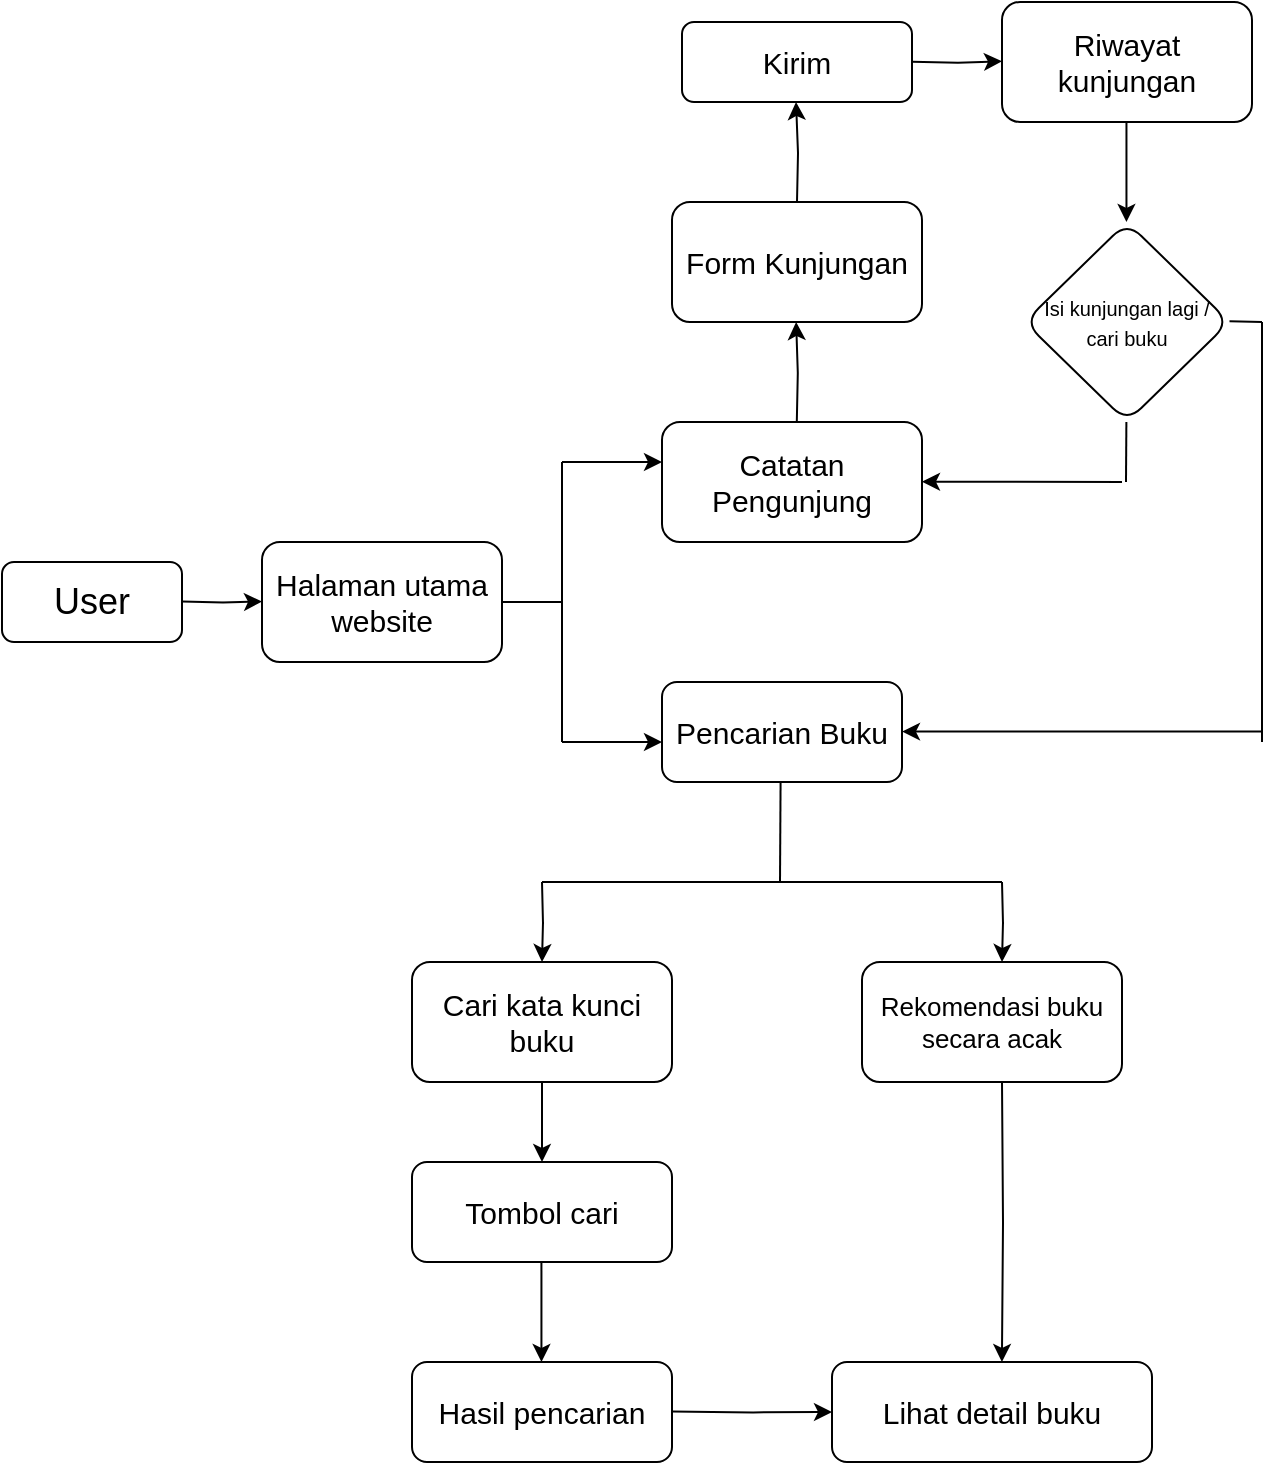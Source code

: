 <mxfile version="23.0.0" type="github">
  <diagram name="Page-1" id="k3lMWTFjlu2Pv2HnePQu">
    <mxGraphModel dx="1035" dy="551" grid="1" gridSize="10" guides="1" tooltips="1" connect="1" arrows="1" fold="1" page="1" pageScale="1" pageWidth="850" pageHeight="1100" math="0" shadow="0">
      <root>
        <mxCell id="0" />
        <mxCell id="1" parent="0" />
        <mxCell id="ThSjzOqPM37G3B35xQ5C-11" value="" style="edgeStyle=orthogonalEdgeStyle;rounded=0;orthogonalLoop=1;jettySize=auto;html=1;" edge="1" parent="1">
          <mxGeometry relative="1" as="geometry">
            <mxPoint x="180" y="449.74" as="sourcePoint" />
            <mxPoint x="220" y="449.74" as="targetPoint" />
          </mxGeometry>
        </mxCell>
        <mxCell id="ThSjzOqPM37G3B35xQ5C-9" value="&lt;font style=&quot;font-size: 18px;&quot;&gt;User&lt;/font&gt;" style="rounded=1;whiteSpace=wrap;html=1;" vertex="1" parent="1">
          <mxGeometry x="90" y="430" width="90" height="40" as="geometry" />
        </mxCell>
        <mxCell id="ThSjzOqPM37G3B35xQ5C-10" value="&lt;font style=&quot;font-size: 15px;&quot;&gt;Halaman utama website&lt;/font&gt;" style="rounded=1;whiteSpace=wrap;html=1;" vertex="1" parent="1">
          <mxGeometry x="220" y="420" width="120" height="60" as="geometry" />
        </mxCell>
        <mxCell id="ThSjzOqPM37G3B35xQ5C-14" value="&lt;span style=&quot;font-size: 15px;&quot;&gt;Pencarian Buku&lt;/span&gt;" style="rounded=1;whiteSpace=wrap;html=1;" vertex="1" parent="1">
          <mxGeometry x="420" y="490" width="120" height="50" as="geometry" />
        </mxCell>
        <mxCell id="ThSjzOqPM37G3B35xQ5C-20" value="" style="endArrow=none;html=1;rounded=0;exitX=1;exitY=0.5;exitDx=0;exitDy=0;" edge="1" parent="1" source="ThSjzOqPM37G3B35xQ5C-10">
          <mxGeometry width="50" height="50" relative="1" as="geometry">
            <mxPoint x="360" y="440" as="sourcePoint" />
            <mxPoint x="370" y="450" as="targetPoint" />
          </mxGeometry>
        </mxCell>
        <mxCell id="ThSjzOqPM37G3B35xQ5C-21" value="" style="endArrow=none;html=1;rounded=0;" edge="1" parent="1">
          <mxGeometry width="50" height="50" relative="1" as="geometry">
            <mxPoint x="370" y="520" as="sourcePoint" />
            <mxPoint x="370" y="380" as="targetPoint" />
          </mxGeometry>
        </mxCell>
        <mxCell id="ThSjzOqPM37G3B35xQ5C-28" value="" style="edgeStyle=orthogonalEdgeStyle;rounded=0;orthogonalLoop=1;jettySize=auto;html=1;" edge="1" parent="1">
          <mxGeometry relative="1" as="geometry">
            <mxPoint x="487.4" y="360" as="sourcePoint" />
            <mxPoint x="487.07" y="310" as="targetPoint" />
          </mxGeometry>
        </mxCell>
        <mxCell id="ThSjzOqPM37G3B35xQ5C-22" value="&lt;span style=&quot;font-size: 15px;&quot;&gt;Catatan Pengunjung&lt;/span&gt;" style="rounded=1;whiteSpace=wrap;html=1;" vertex="1" parent="1">
          <mxGeometry x="420" y="360" width="130" height="60" as="geometry" />
        </mxCell>
        <mxCell id="ThSjzOqPM37G3B35xQ5C-25" value="" style="edgeStyle=orthogonalEdgeStyle;rounded=0;orthogonalLoop=1;jettySize=auto;html=1;" edge="1" parent="1">
          <mxGeometry relative="1" as="geometry">
            <mxPoint x="370" y="380" as="sourcePoint" />
            <mxPoint x="420" y="380" as="targetPoint" />
          </mxGeometry>
        </mxCell>
        <mxCell id="ThSjzOqPM37G3B35xQ5C-26" value="" style="edgeStyle=orthogonalEdgeStyle;rounded=0;orthogonalLoop=1;jettySize=auto;html=1;" edge="1" parent="1">
          <mxGeometry relative="1" as="geometry">
            <mxPoint x="370" y="520" as="sourcePoint" />
            <mxPoint x="420" y="520" as="targetPoint" />
          </mxGeometry>
        </mxCell>
        <mxCell id="ThSjzOqPM37G3B35xQ5C-31" value="" style="edgeStyle=orthogonalEdgeStyle;rounded=0;orthogonalLoop=1;jettySize=auto;html=1;" edge="1" parent="1">
          <mxGeometry relative="1" as="geometry">
            <mxPoint x="487.5" y="250" as="sourcePoint" />
            <mxPoint x="487.014" y="200" as="targetPoint" />
          </mxGeometry>
        </mxCell>
        <mxCell id="ThSjzOqPM37G3B35xQ5C-27" value="&lt;span style=&quot;font-size: 15px;&quot;&gt;Form Kunjungan&lt;/span&gt;" style="rounded=1;whiteSpace=wrap;html=1;" vertex="1" parent="1">
          <mxGeometry x="425" y="250" width="125" height="60" as="geometry" />
        </mxCell>
        <mxCell id="ThSjzOqPM37G3B35xQ5C-30" value="&lt;span style=&quot;font-size: 15px;&quot;&gt;Kirim&lt;/span&gt;" style="rounded=1;whiteSpace=wrap;html=1;" vertex="1" parent="1">
          <mxGeometry x="430" y="160" width="115" height="40" as="geometry" />
        </mxCell>
        <mxCell id="ThSjzOqPM37G3B35xQ5C-34" value="" style="edgeStyle=orthogonalEdgeStyle;rounded=0;orthogonalLoop=1;jettySize=auto;html=1;" edge="1" parent="1">
          <mxGeometry relative="1" as="geometry">
            <mxPoint x="545" y="179.88" as="sourcePoint" />
            <mxPoint x="590" y="179.59" as="targetPoint" />
          </mxGeometry>
        </mxCell>
        <mxCell id="ThSjzOqPM37G3B35xQ5C-35" value="&lt;span style=&quot;font-size: 15px;&quot;&gt;Riwayat kunjungan&lt;/span&gt;" style="rounded=1;whiteSpace=wrap;html=1;" vertex="1" parent="1">
          <mxGeometry x="590" y="150" width="125" height="60" as="geometry" />
        </mxCell>
        <mxCell id="ThSjzOqPM37G3B35xQ5C-38" value="&lt;font style=&quot;font-size: 10px;&quot;&gt;Isi kunjungan lagi / cari buku&lt;/font&gt;" style="rhombus;whiteSpace=wrap;html=1;rounded=1;" vertex="1" parent="1">
          <mxGeometry x="601.25" y="260" width="102.5" height="100" as="geometry" />
        </mxCell>
        <mxCell id="ThSjzOqPM37G3B35xQ5C-40" value="" style="endArrow=none;html=1;rounded=0;exitX=1;exitY=0.5;exitDx=0;exitDy=0;" edge="1" parent="1">
          <mxGeometry width="50" height="50" relative="1" as="geometry">
            <mxPoint x="703.75" y="309.68" as="sourcePoint" />
            <mxPoint x="720" y="310" as="targetPoint" />
          </mxGeometry>
        </mxCell>
        <mxCell id="ThSjzOqPM37G3B35xQ5C-41" value="" style="edgeStyle=orthogonalEdgeStyle;rounded=0;orthogonalLoop=1;jettySize=auto;html=1;" edge="1" parent="1">
          <mxGeometry relative="1" as="geometry">
            <mxPoint x="652.23" y="210" as="sourcePoint" />
            <mxPoint x="652.23" y="260.0" as="targetPoint" />
          </mxGeometry>
        </mxCell>
        <mxCell id="ThSjzOqPM37G3B35xQ5C-43" value="" style="endArrow=none;html=1;rounded=0;" edge="1" parent="1">
          <mxGeometry width="50" height="50" relative="1" as="geometry">
            <mxPoint x="720" y="520" as="sourcePoint" />
            <mxPoint x="720" y="310" as="targetPoint" />
          </mxGeometry>
        </mxCell>
        <mxCell id="ThSjzOqPM37G3B35xQ5C-44" value="" style="endArrow=classic;html=1;rounded=0;entryX=1;entryY=0.5;entryDx=0;entryDy=0;" edge="1" parent="1">
          <mxGeometry width="50" height="50" relative="1" as="geometry">
            <mxPoint x="720" y="514.81" as="sourcePoint" />
            <mxPoint x="540.0" y="514.81" as="targetPoint" />
          </mxGeometry>
        </mxCell>
        <mxCell id="ThSjzOqPM37G3B35xQ5C-46" value="" style="endArrow=none;html=1;rounded=0;" edge="1" parent="1">
          <mxGeometry width="50" height="50" relative="1" as="geometry">
            <mxPoint x="652" y="390" as="sourcePoint" />
            <mxPoint x="652.19" y="360" as="targetPoint" />
          </mxGeometry>
        </mxCell>
        <mxCell id="ThSjzOqPM37G3B35xQ5C-47" value="" style="endArrow=classic;html=1;rounded=0;" edge="1" parent="1">
          <mxGeometry width="50" height="50" relative="1" as="geometry">
            <mxPoint x="650" y="390" as="sourcePoint" />
            <mxPoint x="550" y="389.85" as="targetPoint" />
          </mxGeometry>
        </mxCell>
        <mxCell id="ThSjzOqPM37G3B35xQ5C-56" value="" style="edgeStyle=orthogonalEdgeStyle;rounded=0;orthogonalLoop=1;jettySize=auto;html=1;" edge="1" parent="1" source="ThSjzOqPM37G3B35xQ5C-49" target="ThSjzOqPM37G3B35xQ5C-51">
          <mxGeometry relative="1" as="geometry" />
        </mxCell>
        <mxCell id="ThSjzOqPM37G3B35xQ5C-49" value="&lt;span style=&quot;font-size: 15px;&quot;&gt;Cari kata kunci buku&lt;/span&gt;" style="rounded=1;whiteSpace=wrap;html=1;" vertex="1" parent="1">
          <mxGeometry x="295" y="630" width="130" height="60" as="geometry" />
        </mxCell>
        <mxCell id="ThSjzOqPM37G3B35xQ5C-61" value="" style="edgeStyle=orthogonalEdgeStyle;rounded=0;orthogonalLoop=1;jettySize=auto;html=1;" edge="1" parent="1">
          <mxGeometry relative="1" as="geometry">
            <mxPoint x="359.71" y="780" as="sourcePoint" />
            <mxPoint x="359.739" y="830" as="targetPoint" />
          </mxGeometry>
        </mxCell>
        <mxCell id="ThSjzOqPM37G3B35xQ5C-51" value="&lt;span style=&quot;font-size: 15px;&quot;&gt;Tombol cari&lt;/span&gt;" style="rounded=1;whiteSpace=wrap;html=1;" vertex="1" parent="1">
          <mxGeometry x="295" y="730" width="130" height="50" as="geometry" />
        </mxCell>
        <mxCell id="ThSjzOqPM37G3B35xQ5C-54" value="" style="endArrow=none;html=1;rounded=0;" edge="1" parent="1">
          <mxGeometry width="50" height="50" relative="1" as="geometry">
            <mxPoint x="479" y="590" as="sourcePoint" />
            <mxPoint x="479.29" y="540" as="targetPoint" />
          </mxGeometry>
        </mxCell>
        <mxCell id="ThSjzOqPM37G3B35xQ5C-55" value="" style="endArrow=none;html=1;rounded=0;" edge="1" parent="1">
          <mxGeometry width="50" height="50" relative="1" as="geometry">
            <mxPoint x="360" y="590" as="sourcePoint" />
            <mxPoint x="590" y="590" as="targetPoint" />
          </mxGeometry>
        </mxCell>
        <mxCell id="ThSjzOqPM37G3B35xQ5C-57" value="" style="edgeStyle=orthogonalEdgeStyle;rounded=0;orthogonalLoop=1;jettySize=auto;html=1;" edge="1" parent="1">
          <mxGeometry relative="1" as="geometry">
            <mxPoint x="360" y="590" as="sourcePoint" />
            <mxPoint x="360.0" y="630" as="targetPoint" />
          </mxGeometry>
        </mxCell>
        <mxCell id="ThSjzOqPM37G3B35xQ5C-58" value="" style="edgeStyle=orthogonalEdgeStyle;rounded=0;orthogonalLoop=1;jettySize=auto;html=1;" edge="1" parent="1">
          <mxGeometry relative="1" as="geometry">
            <mxPoint x="590" y="590" as="sourcePoint" />
            <mxPoint x="590.0" y="630" as="targetPoint" />
          </mxGeometry>
        </mxCell>
        <mxCell id="ThSjzOqPM37G3B35xQ5C-59" value="&lt;font style=&quot;font-size: 13px;&quot;&gt;Rekomendasi buku secara acak&lt;/font&gt;" style="rounded=1;whiteSpace=wrap;html=1;" vertex="1" parent="1">
          <mxGeometry x="520" y="630" width="130" height="60" as="geometry" />
        </mxCell>
        <mxCell id="ThSjzOqPM37G3B35xQ5C-63" value="" style="edgeStyle=orthogonalEdgeStyle;rounded=0;orthogonalLoop=1;jettySize=auto;html=1;entryX=0;entryY=0.5;entryDx=0;entryDy=0;" edge="1" parent="1" target="ThSjzOqPM37G3B35xQ5C-62">
          <mxGeometry relative="1" as="geometry">
            <mxPoint x="425" y="854.71" as="sourcePoint" />
            <mxPoint x="480" y="854.71" as="targetPoint" />
          </mxGeometry>
        </mxCell>
        <mxCell id="ThSjzOqPM37G3B35xQ5C-60" value="&lt;span style=&quot;font-size: 15px;&quot;&gt;Hasil pencarian&lt;/span&gt;" style="rounded=1;whiteSpace=wrap;html=1;" vertex="1" parent="1">
          <mxGeometry x="295" y="830" width="130" height="50" as="geometry" />
        </mxCell>
        <mxCell id="ThSjzOqPM37G3B35xQ5C-62" value="&lt;span style=&quot;font-size: 15px;&quot;&gt;Lihat detail buku&lt;/span&gt;" style="rounded=1;whiteSpace=wrap;html=1;" vertex="1" parent="1">
          <mxGeometry x="505" y="830" width="160" height="50" as="geometry" />
        </mxCell>
        <mxCell id="ThSjzOqPM37G3B35xQ5C-64" value="" style="edgeStyle=orthogonalEdgeStyle;rounded=0;orthogonalLoop=1;jettySize=auto;html=1;entryX=0.531;entryY=0;entryDx=0;entryDy=0;entryPerimeter=0;" edge="1" parent="1" target="ThSjzOqPM37G3B35xQ5C-62">
          <mxGeometry relative="1" as="geometry">
            <mxPoint x="590" y="690" as="sourcePoint" />
            <mxPoint x="590.029" y="740" as="targetPoint" />
          </mxGeometry>
        </mxCell>
      </root>
    </mxGraphModel>
  </diagram>
</mxfile>
